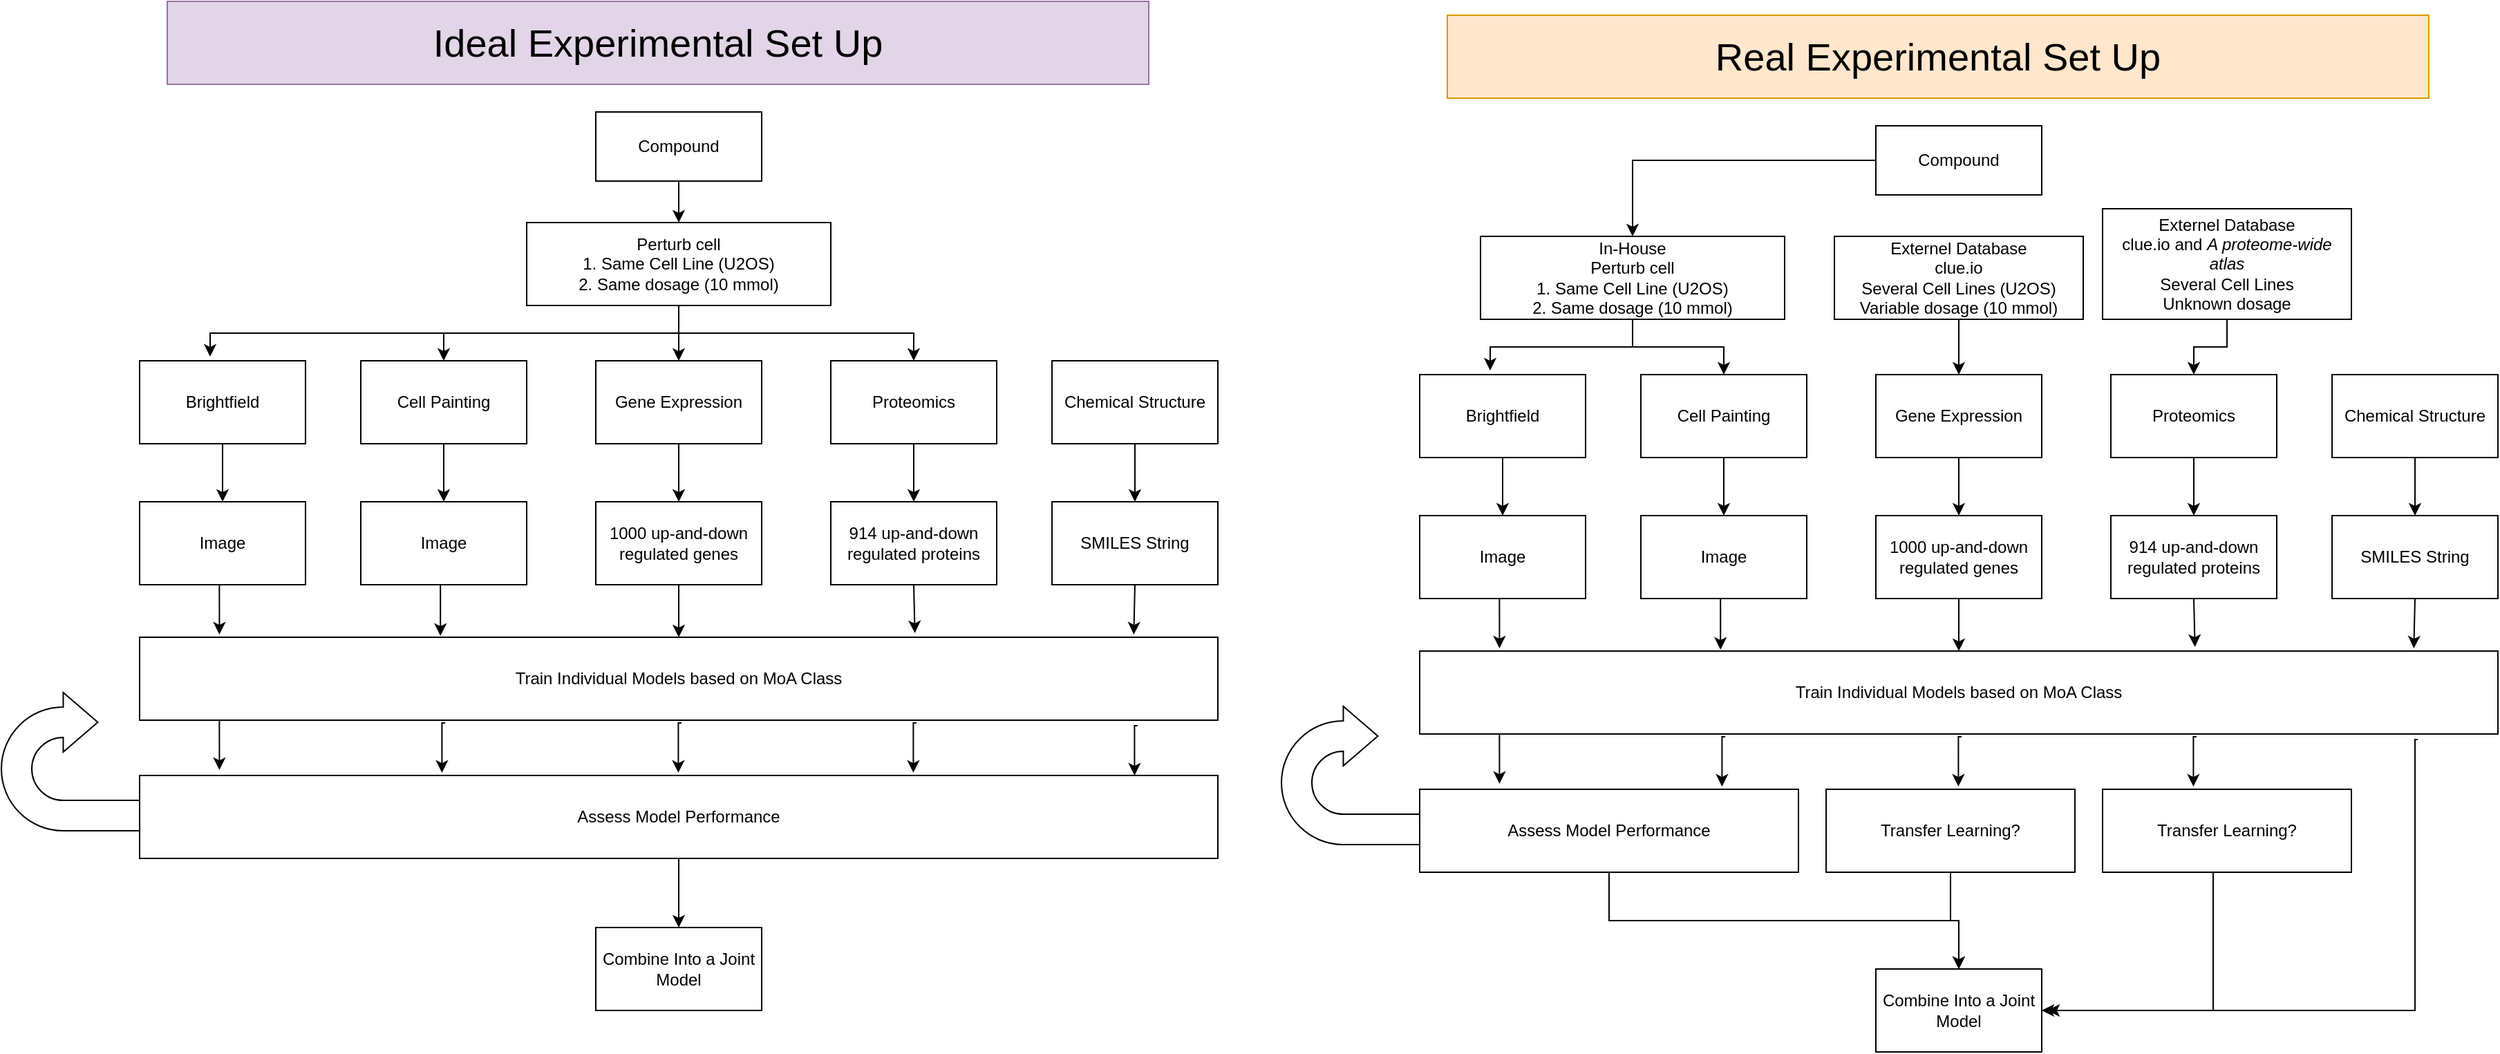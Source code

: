 <mxfile version="20.7.4" type="github">
  <diagram id="bUzdTm8xm-PVx8S1yaQr" name="Page-1">
    <mxGraphModel dx="954" dy="492" grid="1" gridSize="10" guides="1" tooltips="1" connect="1" arrows="1" fold="1" page="1" pageScale="1" pageWidth="850" pageHeight="1100" math="0" shadow="0">
      <root>
        <mxCell id="0" />
        <mxCell id="1" parent="0" />
        <mxCell id="7_VD-Ki3XaP80nxqoQyv-9" value="" style="edgeStyle=orthogonalEdgeStyle;rounded=0;orthogonalLoop=1;jettySize=auto;html=1;" edge="1" parent="1" source="7_VD-Ki3XaP80nxqoQyv-1" target="7_VD-Ki3XaP80nxqoQyv-7">
          <mxGeometry relative="1" as="geometry" />
        </mxCell>
        <mxCell id="7_VD-Ki3XaP80nxqoQyv-1" value="Compound" style="rounded=0;whiteSpace=wrap;html=1;" vertex="1" parent="1">
          <mxGeometry x="450" y="100" width="120" height="50" as="geometry" />
        </mxCell>
        <mxCell id="7_VD-Ki3XaP80nxqoQyv-22" style="edgeStyle=orthogonalEdgeStyle;rounded=0;orthogonalLoop=1;jettySize=auto;html=1;exitX=0.5;exitY=1;exitDx=0;exitDy=0;entryX=0.5;entryY=0;entryDx=0;entryDy=0;" edge="1" parent="1" source="7_VD-Ki3XaP80nxqoQyv-2" target="7_VD-Ki3XaP80nxqoQyv-15">
          <mxGeometry relative="1" as="geometry" />
        </mxCell>
        <mxCell id="7_VD-Ki3XaP80nxqoQyv-2" value="Brightfield" style="rounded=0;whiteSpace=wrap;html=1;" vertex="1" parent="1">
          <mxGeometry x="120" y="280" width="120" height="60" as="geometry" />
        </mxCell>
        <mxCell id="7_VD-Ki3XaP80nxqoQyv-25" value="" style="edgeStyle=orthogonalEdgeStyle;rounded=0;orthogonalLoop=1;jettySize=auto;html=1;" edge="1" parent="1" source="7_VD-Ki3XaP80nxqoQyv-3" target="7_VD-Ki3XaP80nxqoQyv-16">
          <mxGeometry relative="1" as="geometry" />
        </mxCell>
        <mxCell id="7_VD-Ki3XaP80nxqoQyv-3" value="Cell Painting" style="rounded=0;whiteSpace=wrap;html=1;" vertex="1" parent="1">
          <mxGeometry x="280" y="280" width="120" height="60" as="geometry" />
        </mxCell>
        <mxCell id="7_VD-Ki3XaP80nxqoQyv-26" value="" style="edgeStyle=orthogonalEdgeStyle;rounded=0;orthogonalLoop=1;jettySize=auto;html=1;" edge="1" parent="1" source="7_VD-Ki3XaP80nxqoQyv-4" target="7_VD-Ki3XaP80nxqoQyv-17">
          <mxGeometry relative="1" as="geometry" />
        </mxCell>
        <mxCell id="7_VD-Ki3XaP80nxqoQyv-4" value="Gene Expression" style="rounded=0;whiteSpace=wrap;html=1;" vertex="1" parent="1">
          <mxGeometry x="450" y="280" width="120" height="60" as="geometry" />
        </mxCell>
        <mxCell id="7_VD-Ki3XaP80nxqoQyv-27" value="" style="edgeStyle=orthogonalEdgeStyle;rounded=0;orthogonalLoop=1;jettySize=auto;html=1;" edge="1" parent="1" source="7_VD-Ki3XaP80nxqoQyv-5" target="7_VD-Ki3XaP80nxqoQyv-18">
          <mxGeometry relative="1" as="geometry" />
        </mxCell>
        <mxCell id="7_VD-Ki3XaP80nxqoQyv-5" value="Proteomics" style="rounded=0;whiteSpace=wrap;html=1;" vertex="1" parent="1">
          <mxGeometry x="620" y="280" width="120" height="60" as="geometry" />
        </mxCell>
        <mxCell id="7_VD-Ki3XaP80nxqoQyv-47" style="edgeStyle=orthogonalEdgeStyle;rounded=0;orthogonalLoop=1;jettySize=auto;html=1;exitX=0.5;exitY=1;exitDx=0;exitDy=0;entryX=0.5;entryY=0;entryDx=0;entryDy=0;" edge="1" parent="1" source="7_VD-Ki3XaP80nxqoQyv-6" target="7_VD-Ki3XaP80nxqoQyv-19">
          <mxGeometry relative="1" as="geometry" />
        </mxCell>
        <mxCell id="7_VD-Ki3XaP80nxqoQyv-6" value="Chemical Structure" style="rounded=0;whiteSpace=wrap;html=1;" vertex="1" parent="1">
          <mxGeometry x="780" y="280" width="120" height="60" as="geometry" />
        </mxCell>
        <mxCell id="7_VD-Ki3XaP80nxqoQyv-10" value="" style="edgeStyle=orthogonalEdgeStyle;rounded=0;orthogonalLoop=1;jettySize=auto;html=1;" edge="1" parent="1" source="7_VD-Ki3XaP80nxqoQyv-7" target="7_VD-Ki3XaP80nxqoQyv-4">
          <mxGeometry relative="1" as="geometry" />
        </mxCell>
        <mxCell id="7_VD-Ki3XaP80nxqoQyv-11" style="edgeStyle=orthogonalEdgeStyle;rounded=0;orthogonalLoop=1;jettySize=auto;html=1;exitX=0.5;exitY=1;exitDx=0;exitDy=0;entryX=0.5;entryY=0;entryDx=0;entryDy=0;" edge="1" parent="1" source="7_VD-Ki3XaP80nxqoQyv-7" target="7_VD-Ki3XaP80nxqoQyv-3">
          <mxGeometry relative="1" as="geometry" />
        </mxCell>
        <mxCell id="7_VD-Ki3XaP80nxqoQyv-12" style="edgeStyle=orthogonalEdgeStyle;rounded=0;orthogonalLoop=1;jettySize=auto;html=1;exitX=0.5;exitY=1;exitDx=0;exitDy=0;entryX=0.425;entryY=-0.05;entryDx=0;entryDy=0;entryPerimeter=0;" edge="1" parent="1" source="7_VD-Ki3XaP80nxqoQyv-7" target="7_VD-Ki3XaP80nxqoQyv-2">
          <mxGeometry relative="1" as="geometry" />
        </mxCell>
        <mxCell id="7_VD-Ki3XaP80nxqoQyv-13" style="edgeStyle=orthogonalEdgeStyle;rounded=0;orthogonalLoop=1;jettySize=auto;html=1;exitX=0.5;exitY=1;exitDx=0;exitDy=0;entryX=0.5;entryY=0;entryDx=0;entryDy=0;" edge="1" parent="1" source="7_VD-Ki3XaP80nxqoQyv-7" target="7_VD-Ki3XaP80nxqoQyv-5">
          <mxGeometry relative="1" as="geometry" />
        </mxCell>
        <mxCell id="7_VD-Ki3XaP80nxqoQyv-7" value="&lt;div&gt;Perturb cell &lt;br&gt;&lt;/div&gt;&lt;div&gt;1. Same Cell Line (U2OS) &lt;br&gt;&lt;/div&gt;&lt;div&gt;2. Same dosage (10 mmol)&lt;br&gt;&lt;/div&gt;" style="rounded=0;whiteSpace=wrap;html=1;" vertex="1" parent="1">
          <mxGeometry x="400" y="180" width="220" height="60" as="geometry" />
        </mxCell>
        <mxCell id="7_VD-Ki3XaP80nxqoQyv-31" style="edgeStyle=orthogonalEdgeStyle;rounded=0;orthogonalLoop=1;jettySize=auto;html=1;exitX=0.5;exitY=1;exitDx=0;exitDy=0;entryX=0.074;entryY=-0.033;entryDx=0;entryDy=0;entryPerimeter=0;" edge="1" parent="1" source="7_VD-Ki3XaP80nxqoQyv-15" target="7_VD-Ki3XaP80nxqoQyv-29">
          <mxGeometry relative="1" as="geometry" />
        </mxCell>
        <mxCell id="7_VD-Ki3XaP80nxqoQyv-15" value="Image" style="rounded=0;whiteSpace=wrap;html=1;" vertex="1" parent="1">
          <mxGeometry x="120" y="382" width="120" height="60" as="geometry" />
        </mxCell>
        <mxCell id="7_VD-Ki3XaP80nxqoQyv-33" style="edgeStyle=orthogonalEdgeStyle;rounded=0;orthogonalLoop=1;jettySize=auto;html=1;exitX=0.5;exitY=1;exitDx=0;exitDy=0;entryX=0.279;entryY=-0.017;entryDx=0;entryDy=0;entryPerimeter=0;" edge="1" parent="1" source="7_VD-Ki3XaP80nxqoQyv-16" target="7_VD-Ki3XaP80nxqoQyv-29">
          <mxGeometry relative="1" as="geometry" />
        </mxCell>
        <mxCell id="7_VD-Ki3XaP80nxqoQyv-16" value="Image" style="rounded=0;whiteSpace=wrap;html=1;" vertex="1" parent="1">
          <mxGeometry x="280" y="382" width="120" height="60" as="geometry" />
        </mxCell>
        <mxCell id="7_VD-Ki3XaP80nxqoQyv-34" style="edgeStyle=orthogonalEdgeStyle;rounded=0;orthogonalLoop=1;jettySize=auto;html=1;entryX=0.5;entryY=0;entryDx=0;entryDy=0;" edge="1" parent="1" source="7_VD-Ki3XaP80nxqoQyv-17" target="7_VD-Ki3XaP80nxqoQyv-29">
          <mxGeometry relative="1" as="geometry" />
        </mxCell>
        <mxCell id="7_VD-Ki3XaP80nxqoQyv-17" value="1000 up-and-down regulated genes" style="rounded=0;whiteSpace=wrap;html=1;" vertex="1" parent="1">
          <mxGeometry x="450" y="382" width="120" height="60" as="geometry" />
        </mxCell>
        <mxCell id="7_VD-Ki3XaP80nxqoQyv-36" style="edgeStyle=orthogonalEdgeStyle;rounded=0;orthogonalLoop=1;jettySize=auto;html=1;exitX=0.5;exitY=1;exitDx=0;exitDy=0;entryX=0.719;entryY=-0.05;entryDx=0;entryDy=0;entryPerimeter=0;" edge="1" parent="1" source="7_VD-Ki3XaP80nxqoQyv-18" target="7_VD-Ki3XaP80nxqoQyv-29">
          <mxGeometry relative="1" as="geometry" />
        </mxCell>
        <mxCell id="7_VD-Ki3XaP80nxqoQyv-18" value="914 up-and-down regulated proteins" style="rounded=0;whiteSpace=wrap;html=1;" vertex="1" parent="1">
          <mxGeometry x="620" y="382" width="120" height="60" as="geometry" />
        </mxCell>
        <mxCell id="7_VD-Ki3XaP80nxqoQyv-37" style="edgeStyle=orthogonalEdgeStyle;rounded=0;orthogonalLoop=1;jettySize=auto;html=1;exitX=0.5;exitY=1;exitDx=0;exitDy=0;entryX=0.922;entryY=-0.033;entryDx=0;entryDy=0;entryPerimeter=0;" edge="1" parent="1" source="7_VD-Ki3XaP80nxqoQyv-19" target="7_VD-Ki3XaP80nxqoQyv-29">
          <mxGeometry relative="1" as="geometry" />
        </mxCell>
        <mxCell id="7_VD-Ki3XaP80nxqoQyv-19" value="SMILES String" style="rounded=0;whiteSpace=wrap;html=1;" vertex="1" parent="1">
          <mxGeometry x="780" y="382" width="120" height="60" as="geometry" />
        </mxCell>
        <mxCell id="7_VD-Ki3XaP80nxqoQyv-28" value="Combine Into a Joint Model" style="rounded=0;whiteSpace=wrap;html=1;" vertex="1" parent="1">
          <mxGeometry x="450" y="690" width="120" height="60" as="geometry" />
        </mxCell>
        <mxCell id="7_VD-Ki3XaP80nxqoQyv-29" value="Train Individual Models based on MoA Class" style="rounded=0;whiteSpace=wrap;html=1;" vertex="1" parent="1">
          <mxGeometry x="120" y="480" width="780" height="60" as="geometry" />
        </mxCell>
        <mxCell id="7_VD-Ki3XaP80nxqoQyv-44" style="edgeStyle=orthogonalEdgeStyle;rounded=0;orthogonalLoop=1;jettySize=auto;html=1;exitX=0.5;exitY=1;exitDx=0;exitDy=0;entryX=0.5;entryY=0;entryDx=0;entryDy=0;" edge="1" parent="1" source="7_VD-Ki3XaP80nxqoQyv-30" target="7_VD-Ki3XaP80nxqoQyv-28">
          <mxGeometry relative="1" as="geometry" />
        </mxCell>
        <mxCell id="7_VD-Ki3XaP80nxqoQyv-30" value="Assess Model Performance" style="rounded=0;whiteSpace=wrap;html=1;" vertex="1" parent="1">
          <mxGeometry x="120" y="580" width="780" height="60" as="geometry" />
        </mxCell>
        <mxCell id="7_VD-Ki3XaP80nxqoQyv-38" style="edgeStyle=orthogonalEdgeStyle;rounded=0;orthogonalLoop=1;jettySize=auto;html=1;exitX=0.5;exitY=1;exitDx=0;exitDy=0;entryX=0.074;entryY=-0.033;entryDx=0;entryDy=0;entryPerimeter=0;" edge="1" parent="1">
          <mxGeometry relative="1" as="geometry">
            <mxPoint x="180" y="540" as="sourcePoint" />
            <mxPoint x="177.72" y="576.02" as="targetPoint" />
          </mxGeometry>
        </mxCell>
        <mxCell id="7_VD-Ki3XaP80nxqoQyv-39" style="edgeStyle=orthogonalEdgeStyle;rounded=0;orthogonalLoop=1;jettySize=auto;html=1;exitX=0.5;exitY=1;exitDx=0;exitDy=0;entryX=0.074;entryY=-0.033;entryDx=0;entryDy=0;entryPerimeter=0;" edge="1" parent="1">
          <mxGeometry relative="1" as="geometry">
            <mxPoint x="341" y="542" as="sourcePoint" />
            <mxPoint x="338.72" y="578.02" as="targetPoint" />
          </mxGeometry>
        </mxCell>
        <mxCell id="7_VD-Ki3XaP80nxqoQyv-40" style="edgeStyle=orthogonalEdgeStyle;rounded=0;orthogonalLoop=1;jettySize=auto;html=1;exitX=0.5;exitY=1;exitDx=0;exitDy=0;entryX=0.074;entryY=-0.033;entryDx=0;entryDy=0;entryPerimeter=0;" edge="1" parent="1">
          <mxGeometry relative="1" as="geometry">
            <mxPoint x="512" y="542" as="sourcePoint" />
            <mxPoint x="509.72" y="578.02" as="targetPoint" />
          </mxGeometry>
        </mxCell>
        <mxCell id="7_VD-Ki3XaP80nxqoQyv-41" style="edgeStyle=orthogonalEdgeStyle;rounded=0;orthogonalLoop=1;jettySize=auto;html=1;exitX=0.5;exitY=1;exitDx=0;exitDy=0;entryX=0.074;entryY=-0.033;entryDx=0;entryDy=0;entryPerimeter=0;" edge="1" parent="1">
          <mxGeometry relative="1" as="geometry">
            <mxPoint x="682" y="542" as="sourcePoint" />
            <mxPoint x="679.72" y="578.02" as="targetPoint" />
          </mxGeometry>
        </mxCell>
        <mxCell id="7_VD-Ki3XaP80nxqoQyv-42" style="edgeStyle=orthogonalEdgeStyle;rounded=0;orthogonalLoop=1;jettySize=auto;html=1;exitX=0.5;exitY=1;exitDx=0;exitDy=0;entryX=0.074;entryY=-0.033;entryDx=0;entryDy=0;entryPerimeter=0;" edge="1" parent="1">
          <mxGeometry relative="1" as="geometry">
            <mxPoint x="842" y="544" as="sourcePoint" />
            <mxPoint x="839.72" y="580.02" as="targetPoint" />
          </mxGeometry>
        </mxCell>
        <mxCell id="7_VD-Ki3XaP80nxqoQyv-45" value="" style="html=1;shadow=0;dashed=0;align=center;verticalAlign=middle;shape=mxgraph.arrows2.uTurnArrow;dy=11;arrowHead=43;dx2=25;" vertex="1" parent="1">
          <mxGeometry x="20" y="520" width="100" height="100" as="geometry" />
        </mxCell>
        <mxCell id="7_VD-Ki3XaP80nxqoQyv-48" value="&lt;font style=&quot;font-size: 28px;&quot;&gt;Ideal Experimental Set Up&lt;/font&gt;" style="rounded=0;whiteSpace=wrap;html=1;fillColor=#e1d5e7;strokeColor=#9673a6;" vertex="1" parent="1">
          <mxGeometry x="140" y="20" width="710" height="60" as="geometry" />
        </mxCell>
        <mxCell id="7_VD-Ki3XaP80nxqoQyv-49" value="" style="edgeStyle=orthogonalEdgeStyle;rounded=0;orthogonalLoop=1;jettySize=auto;html=1;" edge="1" parent="1" source="7_VD-Ki3XaP80nxqoQyv-50" target="7_VD-Ki3XaP80nxqoQyv-65">
          <mxGeometry relative="1" as="geometry" />
        </mxCell>
        <mxCell id="7_VD-Ki3XaP80nxqoQyv-50" value="Compound" style="rounded=0;whiteSpace=wrap;html=1;" vertex="1" parent="1">
          <mxGeometry x="1376" y="110" width="120" height="50" as="geometry" />
        </mxCell>
        <mxCell id="7_VD-Ki3XaP80nxqoQyv-51" style="edgeStyle=orthogonalEdgeStyle;rounded=0;orthogonalLoop=1;jettySize=auto;html=1;exitX=0.5;exitY=1;exitDx=0;exitDy=0;entryX=0.5;entryY=0;entryDx=0;entryDy=0;" edge="1" parent="1" source="7_VD-Ki3XaP80nxqoQyv-52" target="7_VD-Ki3XaP80nxqoQyv-67">
          <mxGeometry relative="1" as="geometry" />
        </mxCell>
        <mxCell id="7_VD-Ki3XaP80nxqoQyv-52" value="Brightfield" style="rounded=0;whiteSpace=wrap;html=1;" vertex="1" parent="1">
          <mxGeometry x="1046" y="290" width="120" height="60" as="geometry" />
        </mxCell>
        <mxCell id="7_VD-Ki3XaP80nxqoQyv-53" value="" style="edgeStyle=orthogonalEdgeStyle;rounded=0;orthogonalLoop=1;jettySize=auto;html=1;" edge="1" parent="1" source="7_VD-Ki3XaP80nxqoQyv-54" target="7_VD-Ki3XaP80nxqoQyv-69">
          <mxGeometry relative="1" as="geometry" />
        </mxCell>
        <mxCell id="7_VD-Ki3XaP80nxqoQyv-54" value="Cell Painting" style="rounded=0;whiteSpace=wrap;html=1;" vertex="1" parent="1">
          <mxGeometry x="1206" y="290" width="120" height="60" as="geometry" />
        </mxCell>
        <mxCell id="7_VD-Ki3XaP80nxqoQyv-55" value="" style="edgeStyle=orthogonalEdgeStyle;rounded=0;orthogonalLoop=1;jettySize=auto;html=1;" edge="1" parent="1" source="7_VD-Ki3XaP80nxqoQyv-56" target="7_VD-Ki3XaP80nxqoQyv-71">
          <mxGeometry relative="1" as="geometry" />
        </mxCell>
        <mxCell id="7_VD-Ki3XaP80nxqoQyv-56" value="Gene Expression" style="rounded=0;whiteSpace=wrap;html=1;" vertex="1" parent="1">
          <mxGeometry x="1376" y="290" width="120" height="60" as="geometry" />
        </mxCell>
        <mxCell id="7_VD-Ki3XaP80nxqoQyv-57" value="" style="edgeStyle=orthogonalEdgeStyle;rounded=0;orthogonalLoop=1;jettySize=auto;html=1;" edge="1" parent="1" source="7_VD-Ki3XaP80nxqoQyv-58" target="7_VD-Ki3XaP80nxqoQyv-73">
          <mxGeometry relative="1" as="geometry" />
        </mxCell>
        <mxCell id="7_VD-Ki3XaP80nxqoQyv-58" value="Proteomics" style="rounded=0;whiteSpace=wrap;html=1;" vertex="1" parent="1">
          <mxGeometry x="1546" y="290" width="120" height="60" as="geometry" />
        </mxCell>
        <mxCell id="7_VD-Ki3XaP80nxqoQyv-59" style="edgeStyle=orthogonalEdgeStyle;rounded=0;orthogonalLoop=1;jettySize=auto;html=1;exitX=0.5;exitY=1;exitDx=0;exitDy=0;entryX=0.5;entryY=0;entryDx=0;entryDy=0;" edge="1" parent="1" source="7_VD-Ki3XaP80nxqoQyv-60" target="7_VD-Ki3XaP80nxqoQyv-75">
          <mxGeometry relative="1" as="geometry" />
        </mxCell>
        <mxCell id="7_VD-Ki3XaP80nxqoQyv-60" value="Chemical Structure" style="rounded=0;whiteSpace=wrap;html=1;" vertex="1" parent="1">
          <mxGeometry x="1706" y="290" width="120" height="60" as="geometry" />
        </mxCell>
        <mxCell id="7_VD-Ki3XaP80nxqoQyv-62" style="edgeStyle=orthogonalEdgeStyle;rounded=0;orthogonalLoop=1;jettySize=auto;html=1;exitX=0.5;exitY=1;exitDx=0;exitDy=0;entryX=0.5;entryY=0;entryDx=0;entryDy=0;" edge="1" parent="1" source="7_VD-Ki3XaP80nxqoQyv-65" target="7_VD-Ki3XaP80nxqoQyv-54">
          <mxGeometry relative="1" as="geometry" />
        </mxCell>
        <mxCell id="7_VD-Ki3XaP80nxqoQyv-63" style="edgeStyle=orthogonalEdgeStyle;rounded=0;orthogonalLoop=1;jettySize=auto;html=1;exitX=0.5;exitY=1;exitDx=0;exitDy=0;entryX=0.425;entryY=-0.05;entryDx=0;entryDy=0;entryPerimeter=0;" edge="1" parent="1" source="7_VD-Ki3XaP80nxqoQyv-65" target="7_VD-Ki3XaP80nxqoQyv-52">
          <mxGeometry relative="1" as="geometry" />
        </mxCell>
        <mxCell id="7_VD-Ki3XaP80nxqoQyv-65" value="&lt;div&gt;In-House&lt;br&gt;&lt;/div&gt;&lt;div&gt;Perturb cell &lt;br&gt;&lt;/div&gt;&lt;div&gt;1. Same Cell Line (U2OS) &lt;br&gt;&lt;/div&gt;&lt;div&gt;2. Same dosage (10 mmol)&lt;br&gt;&lt;/div&gt;" style="rounded=0;whiteSpace=wrap;html=1;" vertex="1" parent="1">
          <mxGeometry x="1090" y="190" width="220" height="60" as="geometry" />
        </mxCell>
        <mxCell id="7_VD-Ki3XaP80nxqoQyv-66" style="edgeStyle=orthogonalEdgeStyle;rounded=0;orthogonalLoop=1;jettySize=auto;html=1;exitX=0.5;exitY=1;exitDx=0;exitDy=0;entryX=0.074;entryY=-0.033;entryDx=0;entryDy=0;entryPerimeter=0;" edge="1" parent="1" source="7_VD-Ki3XaP80nxqoQyv-67" target="7_VD-Ki3XaP80nxqoQyv-77">
          <mxGeometry relative="1" as="geometry" />
        </mxCell>
        <mxCell id="7_VD-Ki3XaP80nxqoQyv-67" value="Image" style="rounded=0;whiteSpace=wrap;html=1;" vertex="1" parent="1">
          <mxGeometry x="1046" y="392" width="120" height="60" as="geometry" />
        </mxCell>
        <mxCell id="7_VD-Ki3XaP80nxqoQyv-68" style="edgeStyle=orthogonalEdgeStyle;rounded=0;orthogonalLoop=1;jettySize=auto;html=1;exitX=0.5;exitY=1;exitDx=0;exitDy=0;entryX=0.279;entryY=-0.017;entryDx=0;entryDy=0;entryPerimeter=0;" edge="1" parent="1" source="7_VD-Ki3XaP80nxqoQyv-69" target="7_VD-Ki3XaP80nxqoQyv-77">
          <mxGeometry relative="1" as="geometry" />
        </mxCell>
        <mxCell id="7_VD-Ki3XaP80nxqoQyv-69" value="Image" style="rounded=0;whiteSpace=wrap;html=1;" vertex="1" parent="1">
          <mxGeometry x="1206" y="392" width="120" height="60" as="geometry" />
        </mxCell>
        <mxCell id="7_VD-Ki3XaP80nxqoQyv-70" style="edgeStyle=orthogonalEdgeStyle;rounded=0;orthogonalLoop=1;jettySize=auto;html=1;entryX=0.5;entryY=0;entryDx=0;entryDy=0;" edge="1" parent="1" source="7_VD-Ki3XaP80nxqoQyv-71" target="7_VD-Ki3XaP80nxqoQyv-77">
          <mxGeometry relative="1" as="geometry" />
        </mxCell>
        <mxCell id="7_VD-Ki3XaP80nxqoQyv-71" value="1000 up-and-down regulated genes" style="rounded=0;whiteSpace=wrap;html=1;" vertex="1" parent="1">
          <mxGeometry x="1376" y="392" width="120" height="60" as="geometry" />
        </mxCell>
        <mxCell id="7_VD-Ki3XaP80nxqoQyv-72" style="edgeStyle=orthogonalEdgeStyle;rounded=0;orthogonalLoop=1;jettySize=auto;html=1;exitX=0.5;exitY=1;exitDx=0;exitDy=0;entryX=0.719;entryY=-0.05;entryDx=0;entryDy=0;entryPerimeter=0;" edge="1" parent="1" source="7_VD-Ki3XaP80nxqoQyv-73" target="7_VD-Ki3XaP80nxqoQyv-77">
          <mxGeometry relative="1" as="geometry" />
        </mxCell>
        <mxCell id="7_VD-Ki3XaP80nxqoQyv-73" value="914 up-and-down regulated proteins" style="rounded=0;whiteSpace=wrap;html=1;" vertex="1" parent="1">
          <mxGeometry x="1546" y="392" width="120" height="60" as="geometry" />
        </mxCell>
        <mxCell id="7_VD-Ki3XaP80nxqoQyv-74" style="edgeStyle=orthogonalEdgeStyle;rounded=0;orthogonalLoop=1;jettySize=auto;html=1;exitX=0.5;exitY=1;exitDx=0;exitDy=0;entryX=0.922;entryY=-0.033;entryDx=0;entryDy=0;entryPerimeter=0;" edge="1" parent="1" source="7_VD-Ki3XaP80nxqoQyv-75" target="7_VD-Ki3XaP80nxqoQyv-77">
          <mxGeometry relative="1" as="geometry" />
        </mxCell>
        <mxCell id="7_VD-Ki3XaP80nxqoQyv-75" value="SMILES String" style="rounded=0;whiteSpace=wrap;html=1;" vertex="1" parent="1">
          <mxGeometry x="1706" y="392" width="120" height="60" as="geometry" />
        </mxCell>
        <mxCell id="7_VD-Ki3XaP80nxqoQyv-76" value="Combine Into a Joint Model" style="rounded=0;whiteSpace=wrap;html=1;" vertex="1" parent="1">
          <mxGeometry x="1376" y="720" width="120" height="60" as="geometry" />
        </mxCell>
        <mxCell id="7_VD-Ki3XaP80nxqoQyv-77" value="Train Individual Models based on MoA Class" style="rounded=0;whiteSpace=wrap;html=1;" vertex="1" parent="1">
          <mxGeometry x="1046" y="490" width="780" height="60" as="geometry" />
        </mxCell>
        <mxCell id="7_VD-Ki3XaP80nxqoQyv-78" style="edgeStyle=orthogonalEdgeStyle;rounded=0;orthogonalLoop=1;jettySize=auto;html=1;exitX=0.5;exitY=1;exitDx=0;exitDy=0;entryX=0.5;entryY=0;entryDx=0;entryDy=0;" edge="1" parent="1" source="7_VD-Ki3XaP80nxqoQyv-79" target="7_VD-Ki3XaP80nxqoQyv-76">
          <mxGeometry relative="1" as="geometry" />
        </mxCell>
        <mxCell id="7_VD-Ki3XaP80nxqoQyv-79" value="Assess Model Performance" style="rounded=0;whiteSpace=wrap;html=1;" vertex="1" parent="1">
          <mxGeometry x="1046" y="590" width="274" height="60" as="geometry" />
        </mxCell>
        <mxCell id="7_VD-Ki3XaP80nxqoQyv-80" style="edgeStyle=orthogonalEdgeStyle;rounded=0;orthogonalLoop=1;jettySize=auto;html=1;exitX=0.5;exitY=1;exitDx=0;exitDy=0;entryX=0.074;entryY=-0.033;entryDx=0;entryDy=0;entryPerimeter=0;" edge="1" parent="1">
          <mxGeometry relative="1" as="geometry">
            <mxPoint x="1106" y="550" as="sourcePoint" />
            <mxPoint x="1103.72" y="586.02" as="targetPoint" />
          </mxGeometry>
        </mxCell>
        <mxCell id="7_VD-Ki3XaP80nxqoQyv-81" style="edgeStyle=orthogonalEdgeStyle;rounded=0;orthogonalLoop=1;jettySize=auto;html=1;exitX=0.5;exitY=1;exitDx=0;exitDy=0;entryX=0.074;entryY=-0.033;entryDx=0;entryDy=0;entryPerimeter=0;" edge="1" parent="1">
          <mxGeometry relative="1" as="geometry">
            <mxPoint x="1267" y="552" as="sourcePoint" />
            <mxPoint x="1264.72" y="588.02" as="targetPoint" />
          </mxGeometry>
        </mxCell>
        <mxCell id="7_VD-Ki3XaP80nxqoQyv-82" style="edgeStyle=orthogonalEdgeStyle;rounded=0;orthogonalLoop=1;jettySize=auto;html=1;exitX=0.5;exitY=1;exitDx=0;exitDy=0;entryX=0.074;entryY=-0.033;entryDx=0;entryDy=0;entryPerimeter=0;" edge="1" parent="1">
          <mxGeometry relative="1" as="geometry">
            <mxPoint x="1438" y="552" as="sourcePoint" />
            <mxPoint x="1435.72" y="588.02" as="targetPoint" />
          </mxGeometry>
        </mxCell>
        <mxCell id="7_VD-Ki3XaP80nxqoQyv-83" style="edgeStyle=orthogonalEdgeStyle;rounded=0;orthogonalLoop=1;jettySize=auto;html=1;exitX=0.5;exitY=1;exitDx=0;exitDy=0;entryX=0.074;entryY=-0.033;entryDx=0;entryDy=0;entryPerimeter=0;" edge="1" parent="1">
          <mxGeometry relative="1" as="geometry">
            <mxPoint x="1608" y="552" as="sourcePoint" />
            <mxPoint x="1605.72" y="588.02" as="targetPoint" />
          </mxGeometry>
        </mxCell>
        <mxCell id="7_VD-Ki3XaP80nxqoQyv-84" style="edgeStyle=orthogonalEdgeStyle;rounded=0;orthogonalLoop=1;jettySize=auto;html=1;exitX=0.5;exitY=1;exitDx=0;exitDy=0;" edge="1" parent="1">
          <mxGeometry relative="1" as="geometry">
            <mxPoint x="1768" y="554" as="sourcePoint" />
            <mxPoint x="1500" y="750" as="targetPoint" />
            <Array as="points">
              <mxPoint x="1766" y="554" />
            </Array>
          </mxGeometry>
        </mxCell>
        <mxCell id="7_VD-Ki3XaP80nxqoQyv-85" value="" style="html=1;shadow=0;dashed=0;align=center;verticalAlign=middle;shape=mxgraph.arrows2.uTurnArrow;dy=11;arrowHead=43;dx2=25;" vertex="1" parent="1">
          <mxGeometry x="946" y="530" width="100" height="100" as="geometry" />
        </mxCell>
        <mxCell id="7_VD-Ki3XaP80nxqoQyv-86" value="&lt;font style=&quot;font-size: 28px;&quot;&gt;Real Experimental Set Up&lt;/font&gt;" style="rounded=0;whiteSpace=wrap;html=1;fillColor=#ffe6cc;strokeColor=#d79b00;" vertex="1" parent="1">
          <mxGeometry x="1066" y="30" width="710" height="60" as="geometry" />
        </mxCell>
        <mxCell id="7_VD-Ki3XaP80nxqoQyv-94" value="" style="edgeStyle=orthogonalEdgeStyle;rounded=0;orthogonalLoop=1;jettySize=auto;html=1;fontSize=12;" edge="1" parent="1" source="7_VD-Ki3XaP80nxqoQyv-87" target="7_VD-Ki3XaP80nxqoQyv-56">
          <mxGeometry relative="1" as="geometry" />
        </mxCell>
        <mxCell id="7_VD-Ki3XaP80nxqoQyv-87" value="&lt;div&gt;Externel Database&lt;/div&gt;&lt;div&gt;clue.io&lt;br&gt;&lt;/div&gt;&lt;div&gt;Several Cell Lines (U2OS) &lt;br&gt;&lt;/div&gt;&lt;div&gt;Variable dosage (10 mmol)&lt;br&gt;&lt;/div&gt;" style="rounded=0;whiteSpace=wrap;html=1;" vertex="1" parent="1">
          <mxGeometry x="1346" y="190" width="180" height="60" as="geometry" />
        </mxCell>
        <mxCell id="7_VD-Ki3XaP80nxqoQyv-95" value="" style="edgeStyle=orthogonalEdgeStyle;rounded=0;orthogonalLoop=1;jettySize=auto;html=1;fontSize=12;" edge="1" parent="1" source="7_VD-Ki3XaP80nxqoQyv-90" target="7_VD-Ki3XaP80nxqoQyv-58">
          <mxGeometry relative="1" as="geometry" />
        </mxCell>
        <mxCell id="7_VD-Ki3XaP80nxqoQyv-90" value="&lt;div&gt;&lt;font style=&quot;font-size: 12px;&quot;&gt;Externel Database&lt;/font&gt;&lt;/div&gt;&lt;div&gt;&lt;font style=&quot;font-size: 12px;&quot;&gt;clue.io and &lt;i&gt;A proteome-wide atlas&lt;/i&gt;&lt;br&gt;&lt;/font&gt;&lt;/div&gt;&lt;div&gt;&lt;font style=&quot;font-size: 12px;&quot;&gt;Several Cell Lines &lt;br&gt;&lt;/font&gt;&lt;/div&gt;&lt;div&gt;&lt;font style=&quot;font-size: 12px;&quot;&gt;Unknown dosage&lt;br&gt;&lt;/font&gt;&lt;/div&gt;" style="rounded=0;whiteSpace=wrap;html=1;" vertex="1" parent="1">
          <mxGeometry x="1540" y="170" width="180" height="80" as="geometry" />
        </mxCell>
        <mxCell id="7_VD-Ki3XaP80nxqoQyv-96" style="edgeStyle=orthogonalEdgeStyle;rounded=0;orthogonalLoop=1;jettySize=auto;html=1;exitX=0.5;exitY=1;exitDx=0;exitDy=0;entryX=0.5;entryY=0;entryDx=0;entryDy=0;fontSize=12;" edge="1" parent="1" source="7_VD-Ki3XaP80nxqoQyv-91" target="7_VD-Ki3XaP80nxqoQyv-76">
          <mxGeometry relative="1" as="geometry" />
        </mxCell>
        <mxCell id="7_VD-Ki3XaP80nxqoQyv-91" value="Transfer Learning?" style="rounded=0;whiteSpace=wrap;html=1;" vertex="1" parent="1">
          <mxGeometry x="1340" y="590" width="180" height="60" as="geometry" />
        </mxCell>
        <mxCell id="7_VD-Ki3XaP80nxqoQyv-97" style="edgeStyle=orthogonalEdgeStyle;rounded=0;orthogonalLoop=1;jettySize=auto;html=1;entryX=1;entryY=0.5;entryDx=0;entryDy=0;fontSize=12;" edge="1" parent="1" source="7_VD-Ki3XaP80nxqoQyv-92" target="7_VD-Ki3XaP80nxqoQyv-76">
          <mxGeometry relative="1" as="geometry">
            <Array as="points">
              <mxPoint x="1620" y="750" />
            </Array>
          </mxGeometry>
        </mxCell>
        <mxCell id="7_VD-Ki3XaP80nxqoQyv-92" value="Transfer Learning?" style="rounded=0;whiteSpace=wrap;html=1;" vertex="1" parent="1">
          <mxGeometry x="1540" y="590" width="180" height="60" as="geometry" />
        </mxCell>
      </root>
    </mxGraphModel>
  </diagram>
</mxfile>
